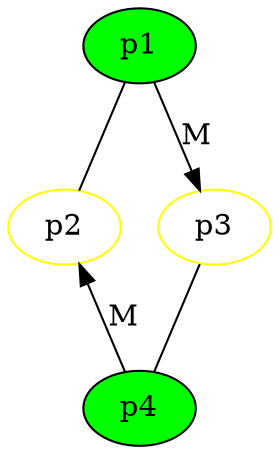 graph G {
/*
    6. part of the example
    yellow processes wait for secondary markers
    some processes already consumed some of their secondary markers
    filled green processes are done
*/
    p1 [fillcolor="green", style="filled"];
    p4 [fillcolor="green", style="filled"];
    p2 [color="yellow"];
    p3 [color="yellow"];
    p1 -- p2 
    p1 -- p3 [dir=forward, label="M"]
    p2 -- p4 [dir=back, label="M"]
    p3 -- p4 
}
